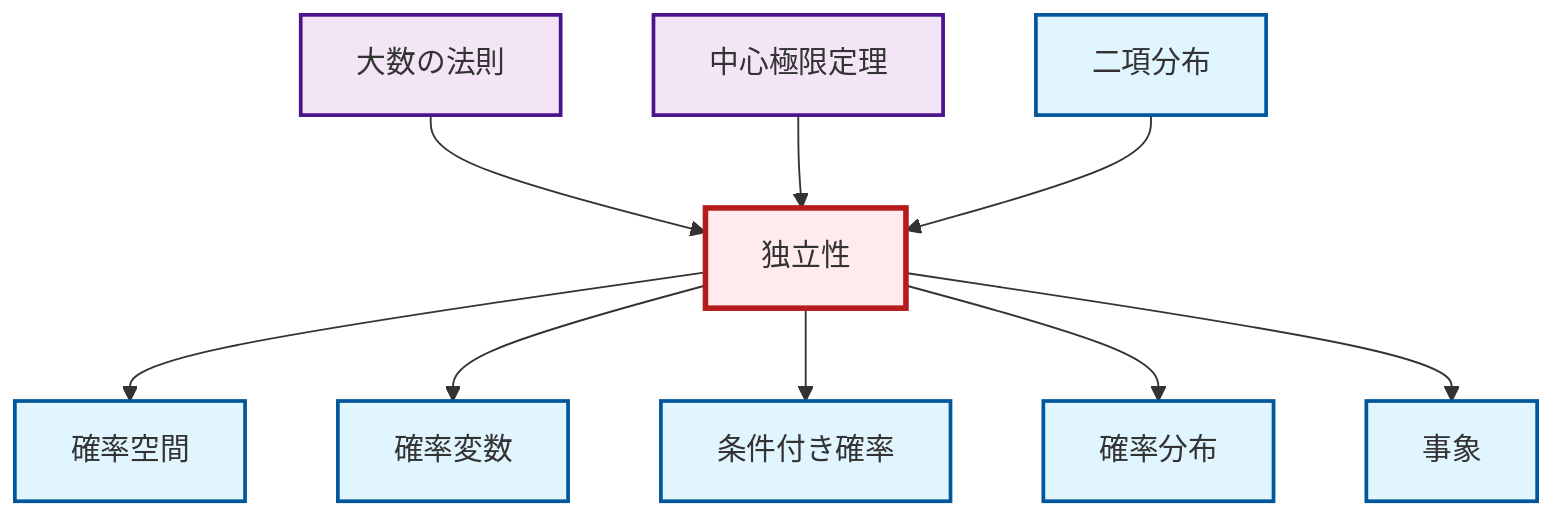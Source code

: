 graph TD
    classDef definition fill:#e1f5fe,stroke:#01579b,stroke-width:2px
    classDef theorem fill:#f3e5f5,stroke:#4a148c,stroke-width:2px
    classDef axiom fill:#fff3e0,stroke:#e65100,stroke-width:2px
    classDef example fill:#e8f5e9,stroke:#1b5e20,stroke-width:2px
    classDef current fill:#ffebee,stroke:#b71c1c,stroke-width:3px
    def-random-variable["確率変数"]:::definition
    def-event["事象"]:::definition
    def-binomial-distribution["二項分布"]:::definition
    def-probability-space["確率空間"]:::definition
    def-conditional-probability["条件付き確率"]:::definition
    thm-central-limit["中心極限定理"]:::theorem
    def-probability-distribution["確率分布"]:::definition
    def-independence["独立性"]:::definition
    thm-law-of-large-numbers["大数の法則"]:::theorem
    def-independence --> def-probability-space
    thm-law-of-large-numbers --> def-independence
    def-independence --> def-random-variable
    thm-central-limit --> def-independence
    def-independence --> def-conditional-probability
    def-binomial-distribution --> def-independence
    def-independence --> def-probability-distribution
    def-independence --> def-event
    class def-independence current